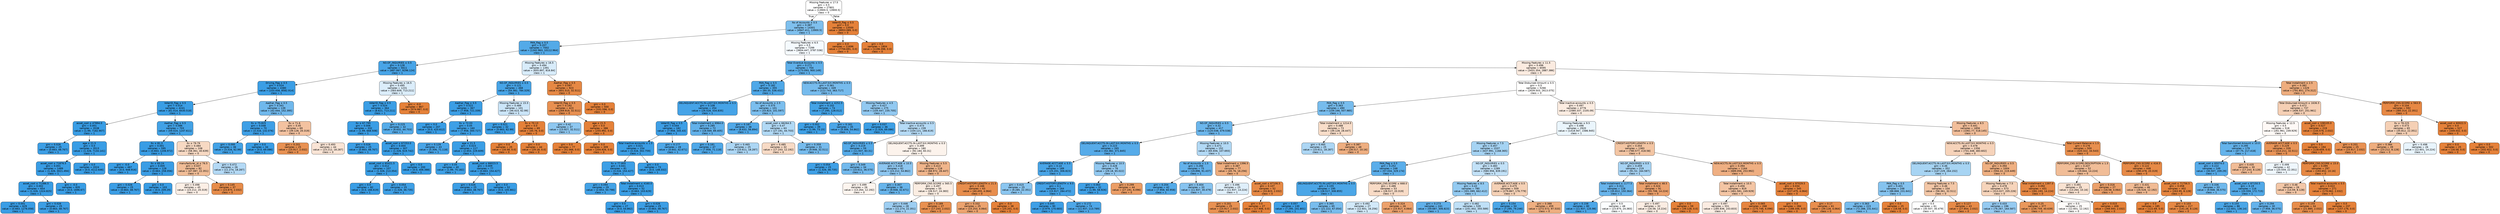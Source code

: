 digraph Tree {
node [shape=box, style="filled, rounded", color="black", fontname=helvetica] ;
edge [fontname=helvetica] ;
0 [label=<Missing Features &le; 17.5<br/>gini = 0.5<br/>samples = 27801<br/>value = [13900.5, 13900.5]<br/>class = 0>, fillcolor="#ffffff"] ;
1 [label=<No of Accounts &le; 0.5<br/>gini = 0.387<br/>samples = 14301<br/>value = [4947.411, 13900.5]<br/>class = 1>, fillcolor="#7fc0ee"] ;
0 -> 1 [labeldistance=2.5, labelangle=45, headlabel="True"] ;
2 [label=<PAN_flag &le; 0.5<br/>gini = 0.207<br/>samples = 7002<br/>value = [1342.963, 10112.964]<br/>class = 1>, fillcolor="#53aae8"] ;
1 -> 2 ;
3 [label=<NO.OF_INQUIRIES &le; 0.5<br/>gini = 0.128<br/>samples = 5611<br/>value = [687.067, 9296.124]<br/>class = 1>, fillcolor="#48a4e7"] ;
2 -> 3 ;
4 [label=<Driving_flag &le; 0.5<br/>gini = 0.024<br/>samples = 4380<br/>value = [103.458, 8582.914]<br/>class = 1>, fillcolor="#3b9ee5"] ;
3 -> 4 ;
5 [label=<VoterID_flag &le; 0.5<br/>gini = 0.014<br/>samples = 4241<br/>value = [61.014, 8430.518]<br/>class = 1>, fillcolor="#3a9ee5"] ;
4 -> 5 ;
6 [label=<asset_cost &le; 47894.0<br/>gini = 0.001<br/>samples = 3538<br/>value = [1.99, 7182.907]<br/>class = 1>, fillcolor="#399de5"] ;
5 -> 6 ;
7 [label=<gini = 0.026<br/>samples = 25<br/>value = [0.663, 48.767]<br/>class = 1>, fillcolor="#3c9ee5"] ;
6 -> 7 ;
8 [label=<age &le; 21.5<br/>gini = 0.0<br/>samples = 3513<br/>value = [1.326, 7134.141]<br/>class = 1>, fillcolor="#399de5"] ;
6 -> 8 ;
9 [label=<asset_cost &le; 71876.5<br/>gini = 0.001<br/>samples = 1489<br/>value = [1.326, 3021.494]<br/>class = 1>, fillcolor="#399de5"] ;
8 -> 9 ;
10 [label=<asset_cost &le; 71386.5<br/>gini = 0.002<br/>samples = 654<br/>value = [1.326, 1324.825]<br/>class = 1>, fillcolor="#399de5"] ;
9 -> 10 ;
11 [label=<gini = 0.001<br/>samples = 629<br/>value = [0.663, 1276.058]<br/>class = 1>, fillcolor="#399de5"] ;
10 -> 11 ;
12 [label=<gini = 0.026<br/>samples = 25<br/>value = [0.663, 48.767]<br/>class = 1>, fillcolor="#3c9ee5"] ;
10 -> 12 ;
13 [label=<gini = -0.0<br/>samples = 835<br/>value = [0.0, 1696.67]<br/>class = 1>, fillcolor="#399de5"] ;
9 -> 13 ;
14 [label=<gini = 0.0<br/>samples = 2024<br/>value = [0.0, 4112.646]<br/>class = 1>, fillcolor="#399de5"] ;
8 -> 14 ;
15 [label=<Aadhar_flag &le; 0.5<br/>gini = 0.086<br/>samples = 703<br/>value = [59.024, 1247.611]<br/>class = 1>, fillcolor="#42a2e6"] ;
5 -> 15 ;
16 [label=<ltv &le; 81.3<br/>gini = 0.001<br/>samples = 595<br/>value = [0.663, 1206.972]<br/>class = 1>, fillcolor="#399de5"] ;
15 -> 16 ;
17 [label=<gini = -0.0<br/>samples = 467<br/>value = [0.0, 948.916]<br/>class = 1>, fillcolor="#399de5"] ;
16 -> 17 ;
18 [label=<ltv &le; 83.24<br/>gini = 0.005<br/>samples = 128<br/>value = [0.663, 258.056]<br/>class = 1>, fillcolor="#3a9de5"] ;
16 -> 18 ;
19 [label=<gini = 0.026<br/>samples = 25<br/>value = [0.663, 48.767]<br/>class = 1>, fillcolor="#3c9ee5"] ;
18 -> 19 ;
20 [label=<gini = 0.0<br/>samples = 103<br/>value = [0.0, 209.29]<br/>class = 1>, fillcolor="#399de5"] ;
18 -> 20 ;
21 [label=<ltv &le; 79.79<br/>gini = 0.484<br/>samples = 108<br/>value = [58.361, 40.639]<br/>class = 0>, fillcolor="#f7d9c3"] ;
15 -> 21 ;
22 [label=<manufacturer_id &le; 76.5<br/>gini = 0.437<br/>samples = 82<br/>value = [47.087, 22.351]<br/>class = 0>, fillcolor="#f1bd97"] ;
21 -> 22 ;
23 [label=<gini = 0.498<br/>samples = 45<br/>value = [23.212, 20.319]<br/>class = 0>, fillcolor="#fcefe6"] ;
22 -> 23 ;
24 [label=<gini = 0.145<br/>samples = 37<br/>value = [23.875, 2.032]<br/>class = 0>, fillcolor="#e78c4a"] ;
22 -> 24 ;
25 [label=<gini = 0.472<br/>samples = 26<br/>value = [11.274, 18.287]<br/>class = 1>, fillcolor="#b3d9f5"] ;
21 -> 25 ;
26 [label=<Aadhar_flag &le; 0.5<br/>gini = 0.341<br/>samples = 139<br/>value = [42.444, 152.395]<br/>class = 1>, fillcolor="#70b8ec"] ;
4 -> 26 ;
27 [label=<ltv &le; 75.825<br/>gini = 0.048<br/>samples = 70<br/>value = [3.316, 132.076]<br/>class = 1>, fillcolor="#3e9fe6"] ;
26 -> 27 ;
28 [label=<gini = 0.095<br/>samples = 36<br/>value = [3.316, 62.99]<br/>class = 1>, fillcolor="#43a2e6"] ;
27 -> 28 ;
29 [label=<gini = 0.0<br/>samples = 34<br/>value = [0.0, 69.086]<br/>class = 1>, fillcolor="#399de5"] ;
27 -> 29 ;
30 [label=<ltv &le; 71.6<br/>gini = 0.45<br/>samples = 69<br/>value = [39.128, 20.319]<br/>class = 0>, fillcolor="#f3c2a0"] ;
26 -> 30 ;
31 [label=<gini = 0.201<br/>samples = 25<br/>value = [15.917, 2.032]<br/>class = 0>, fillcolor="#e89152"] ;
30 -> 31 ;
32 [label=<gini = 0.493<br/>samples = 44<br/>value = [23.212, 18.287]<br/>class = 0>, fillcolor="#f9e4d5"] ;
30 -> 32 ;
33 [label=<Missing Features &le; 16.5<br/>gini = 0.495<br/>samples = 1231<br/>value = [583.609, 713.211]<br/>class = 1>, fillcolor="#dbedfa"] ;
3 -> 33 ;
34 [label=<VoterID_flag &le; 0.5<br/>gini = 0.024<br/>samples = 364<br/>value = [8.621, 713.211]<br/>class = 1>, fillcolor="#3b9ee5"] ;
33 -> 34 ;
35 [label=<ltv &le; 67.795<br/>gini = 0.006<br/>samples = 332<br/>value = [1.99, 668.508]<br/>class = 1>, fillcolor="#3a9de5"] ;
34 -> 35 ;
36 [label=<gini = 0.026<br/>samples = 25<br/>value = [0.663, 48.767]<br/>class = 1>, fillcolor="#3c9ee5"] ;
35 -> 36 ;
37 [label=<asset_cost &le; 67253.0<br/>gini = 0.004<br/>samples = 307<br/>value = [1.326, 619.742]<br/>class = 1>, fillcolor="#399de5"] ;
35 -> 37 ;
38 [label=<asset_cost &le; 65421.5<br/>gini = 0.012<br/>samples = 107<br/>value = [1.326, 213.354]<br/>class = 1>, fillcolor="#3a9ee5"] ;
37 -> 38 ;
39 [label=<gini = 0.0<br/>samples = 82<br/>value = [0.0, 166.619]<br/>class = 1>, fillcolor="#399de5"] ;
38 -> 39 ;
40 [label=<gini = 0.054<br/>samples = 25<br/>value = [1.326, 46.735]<br/>class = 1>, fillcolor="#3fa0e6"] ;
38 -> 40 ;
41 [label=<gini = 0.0<br/>samples = 200<br/>value = [0.0, 406.388]<br/>class = 1>, fillcolor="#399de5"] ;
37 -> 41 ;
42 [label=<gini = 0.225<br/>samples = 32<br/>value = [6.632, 44.703]<br/>class = 1>, fillcolor="#56ace9"] ;
34 -> 42 ;
43 [label=<gini = -0.0<br/>samples = 867<br/>value = [574.987, 0.0]<br/>class = 0>, fillcolor="#e58139"] ;
33 -> 43 ;
44 [label=<Missing Features &le; 16.5<br/>gini = 0.494<br/>samples = 1391<br/>value = [655.897, 816.84]<br/>class = 1>, fillcolor="#d8ecfa"] ;
2 -> 44 ;
45 [label=<NO.OF_INQUIRIES &le; 0.5<br/>gini = 0.121<br/>samples = 468<br/>value = [54.382, 784.329]<br/>class = 1>, fillcolor="#47a4e7"] ;
44 -> 45 ;
46 [label=<Aadhar_flag &le; 0.5<br/>gini = 0.022<br/>samples = 367<br/>value = [7.958, 721.339]<br/>class = 1>, fillcolor="#3b9ee5"] ;
45 -> 46 ;
47 [label=<gini = 0.0<br/>samples = 207<br/>value = [0.0, 420.612]<br/>class = 1>, fillcolor="#399de5"] ;
46 -> 47 ;
48 [label=<ltv &le; 72.03<br/>gini = 0.05<br/>samples = 160<br/>value = [7.958, 300.727]<br/>class = 1>, fillcolor="#3ea0e6"] ;
46 -> 48 ;
49 [label=<gini = 0.129<br/>samples = 43<br/>value = [5.306, 71.118]<br/>class = 1>, fillcolor="#48a4e7"] ;
48 -> 49 ;
50 [label=<age &le; 21.5<br/>gini = 0.023<br/>samples = 117<br/>value = [2.653, 229.609]<br/>class = 1>, fillcolor="#3b9ee5"] ;
48 -> 50 ;
51 [label=<gini = 0.05<br/>samples = 40<br/>value = [1.99, 75.182]<br/>class = 1>, fillcolor="#3ea0e6"] ;
50 -> 51 ;
52 [label=<asset_cost &le; 66023.5<br/>gini = 0.009<br/>samples = 77<br/>value = [0.663, 154.427]<br/>class = 1>, fillcolor="#3a9de5"] ;
50 -> 52 ;
53 [label=<gini = 0.026<br/>samples = 25<br/>value = [0.663, 48.767]<br/>class = 1>, fillcolor="#3c9ee5"] ;
52 -> 53 ;
54 [label=<gini = 0.0<br/>samples = 52<br/>value = [0.0, 105.661]<br/>class = 1>, fillcolor="#399de5"] ;
52 -> 54 ;
55 [label=<Missing Features &le; 15.5<br/>gini = 0.489<br/>samples = 101<br/>value = [46.423, 62.99]<br/>class = 1>, fillcolor="#cbe5f8"] ;
45 -> 55 ;
56 [label=<gini = 0.021<br/>samples = 32<br/>value = [0.663, 62.99]<br/>class = 1>, fillcolor="#3b9ee5"] ;
55 -> 56 ;
57 [label=<ltv &le; 70.13<br/>gini = 0.0<br/>samples = 69<br/>value = [45.76, 0.0]<br/>class = 0>, fillcolor="#e58139"] ;
55 -> 57 ;
58 [label=<gini = 0.0<br/>samples = 25<br/>value = [16.58, 0.0]<br/>class = 0>, fillcolor="#e58139"] ;
57 -> 58 ;
59 [label=<gini = 0.0<br/>samples = 44<br/>value = [29.18, 0.0]<br/>class = 0>, fillcolor="#e58139"] ;
57 -> 59 ;
60 [label=<Aadhar_flag &le; 0.5<br/>gini = 0.097<br/>samples = 923<br/>value = [601.515, 32.511]<br/>class = 0>, fillcolor="#e68844"] ;
44 -> 60 ;
61 [label=<VoterID_flag &le; 0.5<br/>gini = 0.192<br/>samples = 423<br/>value = [269.919, 32.511]<br/>class = 0>, fillcolor="#e89051"] ;
60 -> 61 ;
62 [label=<gini = 0.42<br/>samples = 37<br/>value = [13.927, 32.511]<br/>class = 1>, fillcolor="#8ec7f0"] ;
61 -> 62 ;
63 [label=<age &le; 21.5<br/>gini = 0.0<br/>samples = 386<br/>value = [255.992, 0.0]<br/>class = 0>, fillcolor="#e58139"] ;
61 -> 63 ;
64 [label=<gini = 0.0<br/>samples = 77<br/>value = [51.066, 0.0]<br/>class = 0>, fillcolor="#e58139"] ;
63 -> 64 ;
65 [label=<gini = 0.0<br/>samples = 309<br/>value = [204.926, 0.0]<br/>class = 0>, fillcolor="#e58139"] ;
63 -> 65 ;
66 [label=<gini = 0.0<br/>samples = 500<br/>value = [331.596, 0.0]<br/>class = 0>, fillcolor="#e58139"] ;
60 -> 66 ;
67 [label=<Missing Features &le; 6.5<br/>gini = 0.5<br/>samples = 7299<br/>value = [3604.447, 3787.536]<br/>class = 1>, fillcolor="#f5fafe"] ;
1 -> 67 ;
68 [label=<Total Overdue Accounts &le; 0.5<br/>gini = 0.271<br/>samples = 704<br/>value = [173.093, 900.149]<br/>class = 1>, fillcolor="#5fb0ea"] ;
67 -> 68 ;
69 [label=<PAN_flag &le; 0.5<br/>gini = 0.182<br/>samples = 355<br/>value = [60.35, 536.432]<br/>class = 1>, fillcolor="#4fa8e8"] ;
68 -> 69 ;
70 [label=<DELINQUENT.ACCTS.IN.LAST.SIX.MONTHS &le; 0.5<br/>gini = 0.108<br/>samples = 254<br/>value = [26.528, 434.835]<br/>class = 1>, fillcolor="#45a3e7"] ;
69 -> 70 ;
71 [label=<VoterID_flag &le; 0.5<br/>gini = 0.044<br/>samples = 182<br/>value = [7.958, 345.43]<br/>class = 1>, fillcolor="#3e9fe6"] ;
70 -> 71 ;
72 [label=<Total Inactive accounts &le; 1.5<br/>gini = 0.021<br/>samples = 154<br/>value = [3.316, 302.759]<br/>class = 1>, fillcolor="#3b9ee5"] ;
71 -> 72 ;
73 [label=<ltv &le; 77.805<br/>gini = 0.041<br/>samples = 81<br/>value = [3.316, 154.427]<br/>class = 1>, fillcolor="#3d9fe6"] ;
72 -> 73 ;
74 [label=<gini = 0.094<br/>samples = 29<br/>value = [2.653, 50.798]<br/>class = 1>, fillcolor="#43a2e6"] ;
73 -> 74 ;
75 [label=<Total Installment &le; 4160.0<br/>gini = 0.013<br/>samples = 52<br/>value = [0.663, 103.629]<br/>class = 1>, fillcolor="#3a9ee5"] ;
73 -> 75 ;
76 [label=<gini = 0.0<br/>samples = 27<br/>value = [0.0, 54.862]<br/>class = 1>, fillcolor="#399de5"] ;
75 -> 76 ;
77 [label=<gini = 0.026<br/>samples = 25<br/>value = [0.663, 48.767]<br/>class = 1>, fillcolor="#3c9ee5"] ;
75 -> 77 ;
78 [label=<gini = 0.0<br/>samples = 73<br/>value = [0.0, 148.332]<br/>class = 1>, fillcolor="#399de5"] ;
72 -> 78 ;
79 [label=<gini = 0.177<br/>samples = 28<br/>value = [4.642, 42.671]<br/>class = 1>, fillcolor="#4fa8e8"] ;
71 -> 79 ;
80 [label=<Total Installment &le; 6964.0<br/>gini = 0.285<br/>samples = 72<br/>value = [18.569, 89.405]<br/>class = 1>, fillcolor="#62b1ea"] ;
70 -> 80 ;
81 [label=<gini = 0.181<br/>samples = 47<br/>value = [7.958, 71.118]<br/>class = 1>, fillcolor="#4fa8e8"] ;
80 -> 81 ;
82 [label=<gini = 0.465<br/>samples = 25<br/>value = [10.611, 18.287]<br/>class = 1>, fillcolor="#acd6f4"] ;
80 -> 82 ;
83 [label=<No of Accounts &le; 2.5<br/>gini = 0.375<br/>samples = 101<br/>value = [33.823, 101.597]<br/>class = 1>, fillcolor="#7bbeee"] ;
69 -> 83 ;
84 [label=<gini = 0.187<br/>samples = 38<br/>value = [6.632, 56.894]<br/>class = 1>, fillcolor="#50a8e8"] ;
83 -> 84 ;
85 [label=<asset_cost &le; 66264.5<br/>gini = 0.47<br/>samples = 63<br/>value = [27.191, 44.703]<br/>class = 1>, fillcolor="#b1d9f5"] ;
83 -> 85 ;
86 [label=<gini = 0.485<br/>samples = 32<br/>value = [17.243, 12.192]<br/>class = 0>, fillcolor="#f7dac5"] ;
85 -> 86 ;
87 [label=<gini = 0.359<br/>samples = 31<br/>value = [9.948, 32.511]<br/>class = 1>, fillcolor="#76bbed"] ;
85 -> 87 ;
88 [label=<NEW.ACCTS.IN.LAST.SIX.MONTHS &le; 0.5<br/>gini = 0.361<br/>samples = 349<br/>value = [112.743, 363.717]<br/>class = 1>, fillcolor="#76bbed"] ;
68 -> 88 ;
89 [label=<Total Installment &le; 4252.5<br/>gini = 0.102<br/>samples = 74<br/>value = [7.295, 128.012]<br/>class = 1>, fillcolor="#44a3e6"] ;
88 -> 89 ;
90 [label=<gini = 0.052<br/>samples = 39<br/>value = [1.99, 73.15]<br/>class = 1>, fillcolor="#3ea0e6"] ;
89 -> 90 ;
91 [label=<gini = 0.161<br/>samples = 35<br/>value = [5.306, 54.862]<br/>class = 1>, fillcolor="#4ca6e8"] ;
89 -> 91 ;
92 [label=<Missing Features &le; 4.5<br/>gini = 0.427<br/>samples = 275<br/>value = [105.447, 235.705]<br/>class = 1>, fillcolor="#92c9f1"] ;
88 -> 92 ;
93 [label=<gini = 0.037<br/>samples = 36<br/>value = [1.326, 69.086]<br/>class = 1>, fillcolor="#3d9fe5"] ;
92 -> 93 ;
94 [label=<Total Inactive accounts &le; 0.5<br/>gini = 0.473<br/>samples = 239<br/>value = [104.121, 166.619]<br/>class = 1>, fillcolor="#b5daf5"] ;
92 -> 94 ;
95 [label=<NO.OF_INQUIRIES &le; 0.5<br/>gini = 0.219<br/>samples = 59<br/>value = [11.937, 83.31]<br/>class = 1>, fillcolor="#55abe9"] ;
94 -> 95 ;
96 [label=<gini = 0.054<br/>samples = 25<br/>value = [1.326, 46.735]<br/>class = 1>, fillcolor="#3fa0e6"] ;
95 -> 96 ;
97 [label=<gini = 0.349<br/>samples = 34<br/>value = [10.611, 36.575]<br/>class = 1>, fillcolor="#72b9ed"] ;
95 -> 97 ;
98 [label=<DELINQUENT.ACCTS.IN.LAST.SIX.MONTHS &le; 0.5<br/>gini = 0.499<br/>samples = 180<br/>value = [92.184, 83.31]<br/>class = 0>, fillcolor="#fcf3ec"] ;
94 -> 98 ;
99 [label=<AVERAGE.ACCT.AGE &le; 10.5<br/>gini = 0.418<br/>samples = 62<br/>value = [23.212, 54.862]<br/>class = 1>, fillcolor="#8dc6f0"] ;
98 -> 99 ;
100 [label=<gini = 0.499<br/>samples = 26<br/>value = [13.264, 12.192]<br/>class = 0>, fillcolor="#fdf5ef"] ;
99 -> 100 ;
101 [label=<gini = 0.307<br/>samples = 36<br/>value = [9.948, 42.671]<br/>class = 1>, fillcolor="#67b4eb"] ;
99 -> 101 ;
102 [label=<Missing Features &le; 5.5<br/>gini = 0.413<br/>samples = 118<br/>value = [68.972, 28.447]<br/>class = 0>, fillcolor="#f0b58b"] ;
98 -> 102 ;
103 [label=<PERFORM_CNS.SCORE &le; 565.5<br/>gini = 0.497<br/>samples = 55<br/>value = [28.517, 24.383]<br/>class = 0>, fillcolor="#fbede2"] ;
102 -> 103 ;
104 [label=<gini = 0.446<br/>samples = 28<br/>value = [11.274, 22.351]<br/>class = 1>, fillcolor="#9dcef2"] ;
103 -> 104 ;
105 [label=<gini = 0.189<br/>samples = 27<br/>value = [17.243, 2.032]<br/>class = 0>, fillcolor="#e89050"] ;
103 -> 105 ;
106 [label=<CREDIT.HISTORY.LENGTH &le; 21.5<br/>gini = 0.166<br/>samples = 63<br/>value = [40.455, 4.064]<br/>class = 0>, fillcolor="#e88e4d"] ;
102 -> 106 ;
107 [label=<gini = 0.332<br/>samples = 25<br/>value = [15.253, 4.064]<br/>class = 0>, fillcolor="#eca36e"] ;
106 -> 107 ;
108 [label=<gini = -0.0<br/>samples = 38<br/>value = [25.201, 0.0]<br/>class = 0>, fillcolor="#e58139"] ;
106 -> 108 ;
109 [label=<Missing Features &le; 11.5<br/>gini = 0.496<br/>samples = 6595<br/>value = [3431.354, 2887.386]<br/>class = 0>, fillcolor="#fbebe0"] ;
67 -> 109 ;
110 [label=<Total Disbursed Amount &le; 0.5<br/>gini = 0.5<br/>samples = 5266<br/>value = [2639.503, 2613.075]<br/>class = 0>, fillcolor="#fffefd"] ;
109 -> 110 ;
111 [label=<PAN_flag &le; 0.5<br/>gini = 0.363<br/>samples = 490<br/>value = [159.166, 507.985]<br/>class = 1>, fillcolor="#77bced"] ;
110 -> 111 ;
112 [label=<NO.OF_INQUIRIES &le; 0.5<br/>gini = 0.32<br/>samples = 417<br/>value = [120.038, 479.538]<br/>class = 1>, fillcolor="#6bb6ec"] ;
111 -> 112 ;
113 [label=<DELINQUENT.ACCTS.IN.LAST.SIX.MONTHS &le; 0.5<br/>gini = 0.223<br/>samples = 265<br/>value = [54.382, 371.845]<br/>class = 1>, fillcolor="#56abe9"] ;
112 -> 113 ;
114 [label=<AVERAGE.ACCT.AGE &le; 5.5<br/>gini = 0.14<br/>samples = 189<br/>value = [25.201, 306.823]<br/>class = 1>, fillcolor="#49a5e7"] ;
113 -> 114 ;
115 [label=<gini = 0.415<br/>samples = 25<br/>value = [9.285, 22.351]<br/>class = 1>, fillcolor="#8bc6f0"] ;
114 -> 115 ;
116 [label=<CREDIT.HISTORY.LENGTH &le; 9.5<br/>gini = 0.1<br/>samples = 164<br/>value = [15.917, 284.472]<br/>class = 1>, fillcolor="#44a2e6"] ;
114 -> 116 ;
117 [label=<gini = 0.045<br/>samples = 90<br/>value = [3.979, 170.683]<br/>class = 1>, fillcolor="#3e9fe6"] ;
116 -> 117 ;
118 [label=<gini = 0.172<br/>samples = 74<br/>value = [11.937, 113.789]<br/>class = 1>, fillcolor="#4ea7e8"] ;
116 -> 118 ;
119 [label=<Missing Features &le; 10.5<br/>gini = 0.428<br/>samples = 76<br/>value = [29.18, 65.022]<br/>class = 1>, fillcolor="#92c9f1"] ;
113 -> 119 ;
120 [label=<gini = 0.063<br/>samples = 32<br/>value = [1.99, 58.926]<br/>class = 1>, fillcolor="#40a0e6"] ;
119 -> 120 ;
121 [label=<gini = 0.299<br/>samples = 44<br/>value = [27.191, 6.096]<br/>class = 0>, fillcolor="#eb9d65"] ;
119 -> 121 ;
122 [label=<Missing Features &le; 10.5<br/>gini = 0.471<br/>samples = 152<br/>value = [65.656, 107.693]<br/>class = 1>, fillcolor="#b2d9f5"] ;
112 -> 122 ;
123 [label=<No of Accounts &le; 1.5<br/>gini = 0.294<br/>samples = 75<br/>value = [19.896, 91.437]<br/>class = 1>, fillcolor="#64b2eb"] ;
122 -> 123 ;
124 [label=<gini = 0.204<br/>samples = 42<br/>value = [7.958, 60.958]<br/>class = 1>, fillcolor="#53aae8"] ;
123 -> 124 ;
125 [label=<gini = 0.404<br/>samples = 33<br/>value = [11.937, 30.479]<br/>class = 1>, fillcolor="#87c3ef"] ;
123 -> 125 ;
126 [label=<Total Installment &le; 1396.5<br/>gini = 0.387<br/>samples = 77<br/>value = [45.76, 16.256]<br/>class = 0>, fillcolor="#eeae7f"] ;
122 -> 126 ;
127 [label=<gini = 0.496<br/>samples = 25<br/>value = [11.937, 14.224]<br/>class = 1>, fillcolor="#dfeffb"] ;
126 -> 127 ;
128 [label=<asset_cost &le; 67106.5<br/>gini = 0.107<br/>samples = 52<br/>value = [33.823, 2.032]<br/>class = 0>, fillcolor="#e78945"] ;
126 -> 128 ;
129 [label=<gini = 0.201<br/>samples = 25<br/>value = [15.917, 2.032]<br/>class = 0>, fillcolor="#e89152"] ;
128 -> 129 ;
130 [label=<gini = 0.0<br/>samples = 27<br/>value = [17.906, 0.0]<br/>class = 0>, fillcolor="#e58139"] ;
128 -> 130 ;
131 [label=<Total Installment &le; 1214.5<br/>gini = 0.488<br/>samples = 73<br/>value = [39.128, 28.447]<br/>class = 0>, fillcolor="#f8ddc9"] ;
111 -> 131 ;
132 [label=<gini = 0.465<br/>samples = 25<br/>value = [10.611, 18.287]<br/>class = 1>, fillcolor="#acd6f4"] ;
131 -> 132 ;
133 [label=<gini = 0.387<br/>samples = 48<br/>value = [28.517, 10.16]<br/>class = 0>, fillcolor="#eeae80"] ;
131 -> 133 ;
134 [label=<Total Inactive accounts &le; 0.5<br/>gini = 0.497<br/>samples = 4776<br/>value = [2480.337, 2105.09]<br/>class = 0>, fillcolor="#fbece1"] ;
110 -> 134 ;
135 [label=<Missing Features &le; 9.5<br/>gini = 0.498<br/>samples = 2920<br/>value = [1418.567, 1586.945]<br/>class = 1>, fillcolor="#eaf5fc"] ;
134 -> 135 ;
136 [label=<Missing Features &le; 7.5<br/>gini = 0.457<br/>samples = 1537<br/>value = [637.991, 1168.365]<br/>class = 1>, fillcolor="#a5d3f3"] ;
135 -> 136 ;
137 [label=<PAN_flag &le; 0.5<br/>gini = 0.252<br/>samples = 248<br/>value = [57.034, 329.174]<br/>class = 1>, fillcolor="#5baeea"] ;
136 -> 137 ;
138 [label=<DELINQUENT.ACCTS.IN.LAST.SIX.MONTHS &le; 0.5<br/>gini = 0.155<br/>samples = 195<br/>value = [28.517, 308.855]<br/>class = 1>, fillcolor="#4ba6e7"] ;
137 -> 138 ;
139 [label=<gini = 0.057<br/>samples = 130<br/>value = [7.295, 241.801]<br/>class = 1>, fillcolor="#3fa0e6"] ;
138 -> 139 ;
140 [label=<gini = 0.365<br/>samples = 65<br/>value = [21.222, 67.054]<br/>class = 1>, fillcolor="#78bced"] ;
138 -> 140 ;
141 [label=<PERFORM_CNS.SCORE &le; 668.0<br/>gini = 0.486<br/>samples = 53<br/>value = [28.517, 20.319]<br/>class = 0>, fillcolor="#f8dbc6"] ;
137 -> 141 ;
142 [label=<gini = 0.492<br/>samples = 27<br/>value = [12.601, 16.256]<br/>class = 1>, fillcolor="#d2e9f9"] ;
141 -> 142 ;
143 [label=<gini = 0.324<br/>samples = 26<br/>value = [15.917, 4.064]<br/>class = 0>, fillcolor="#eca16c"] ;
141 -> 143 ;
144 [label=<NO.OF_INQUIRIES &le; 0.5<br/>gini = 0.483<br/>samples = 1289<br/>value = [580.956, 839.191]<br/>class = 1>, fillcolor="#c2e1f7"] ;
136 -> 144 ;
145 [label=<Missing Features &le; 8.5<br/>gini = 0.43<br/>samples = 780<br/>value = [301.089, 662.412]<br/>class = 1>, fillcolor="#93caf1"] ;
144 -> 145 ;
146 [label=<gini = 0.273<br/>samples = 241<br/>value = [59.687, 306.823]<br/>class = 1>, fillcolor="#60b0ea"] ;
145 -> 146 ;
147 [label=<gini = 0.482<br/>samples = 539<br/>value = [241.402, 355.589]<br/>class = 1>, fillcolor="#bfe0f7"] ;
145 -> 147 ;
148 [label=<AVERAGE.ACCT.AGE &le; 0.5<br/>gini = 0.475<br/>samples = 509<br/>value = [279.867, 176.779]<br/>class = 0>, fillcolor="#f5d1b6"] ;
144 -> 148 ;
149 [label=<gini = 0.154<br/>samples = 50<br/>value = [7.295, 79.246]<br/>class = 1>, fillcolor="#4ba6e7"] ;
148 -> 149 ;
150 [label=<gini = 0.388<br/>samples = 459<br/>value = [272.572, 97.533]<br/>class = 0>, fillcolor="#eeae80"] ;
148 -> 150 ;
151 [label=<CREDIT.HISTORY.LENGTH &le; 0.5<br/>gini = 0.454<br/>samples = 1383<br/>value = [780.577, 418.58]<br/>class = 0>, fillcolor="#f3c5a3"] ;
135 -> 151 ;
152 [label=<NO.OF_INQUIRIES &le; 0.5<br/>gini = 0.459<br/>samples = 219<br/>value = [91.52, 164.587]<br/>class = 1>, fillcolor="#a7d3f3"] ;
151 -> 152 ;
153 [label=<Total Installment &le; 1177.5<br/>gini = 0.311<br/>samples = 128<br/>value = [35.812, 150.364]<br/>class = 1>, fillcolor="#68b4eb"] ;
152 -> 153 ;
154 [label=<gini = 0.158<br/>samples = 80<br/>value = [11.937, 125.98]<br/>class = 1>, fillcolor="#4ca6e7"] ;
153 -> 154 ;
155 [label=<gini = 0.5<br/>samples = 48<br/>value = [23.875, 24.383]<br/>class = 1>, fillcolor="#fbfdfe"] ;
153 -> 155 ;
156 [label=<Total Installment &le; 48.5<br/>gini = 0.324<br/>samples = 91<br/>value = [55.708, 14.224]<br/>class = 0>, fillcolor="#eca16c"] ;
152 -> 156 ;
157 [label=<gini = 0.497<br/>samples = 32<br/>value = [16.58, 14.224]<br/>class = 0>, fillcolor="#fbede3"] ;
156 -> 157 ;
158 [label=<gini = 0.0<br/>samples = 59<br/>value = [39.128, 0.0]<br/>class = 0>, fillcolor="#e58139"] ;
156 -> 158 ;
159 [label=<NEW.ACCTS.IN.LAST.SIX.MONTHS &le; 0.5<br/>gini = 0.394<br/>samples = 1164<br/>value = [689.056, 253.992]<br/>class = 0>, fillcolor="#efaf82"] ;
151 -> 159 ;
160 [label=<Total Installment &le; 10.5<br/>gini = 0.456<br/>samples = 819<br/>value = [461.581, 249.929]<br/>class = 0>, fillcolor="#f3c5a4"] ;
159 -> 160 ;
161 [label=<gini = 0.497<br/>samples = 551<br/>value = [285.836, 243.833]<br/>class = 0>, fillcolor="#fbece2"] ;
160 -> 161 ;
162 [label=<gini = 0.065<br/>samples = 268<br/>value = [175.746, 6.096]<br/>class = 0>, fillcolor="#e68540"] ;
160 -> 162 ;
163 [label=<asset_cost &le; 97029.5<br/>gini = 0.034<br/>samples = 345<br/>value = [227.475, 4.064]<br/>class = 0>, fillcolor="#e5833d"] ;
159 -> 163 ;
164 [label=<gini = 0.0<br/>samples = 284<br/>value = [188.346, 0.0]<br/>class = 0>, fillcolor="#e58139"] ;
163 -> 164 ;
165 [label=<gini = 0.17<br/>samples = 61<br/>value = [39.128, 4.064]<br/>class = 0>, fillcolor="#e88e4e"] ;
163 -> 165 ;
166 [label=<Missing Features &le; 8.5<br/>gini = 0.441<br/>samples = 1856<br/>value = [1061.77, 518.145]<br/>class = 0>, fillcolor="#f2be9a"] ;
134 -> 166 ;
167 [label=<NEW.ACCTS.IN.LAST.SIX.MONTHS &le; 0.5<br/>gini = 0.478<br/>samples = 1356<br/>value = [741.448, 483.602]<br/>class = 0>, fillcolor="#f6d3ba"] ;
166 -> 167 ;
168 [label=<DELINQUENT.ACCTS.IN.LAST.SIX.MONTHS &le; 0.5<br/>gini = 0.46<br/>samples = 352<br/>value = [147.229, 264.152]<br/>class = 1>, fillcolor="#a7d4f3"] ;
167 -> 168 ;
169 [label=<PAN_flag &le; 0.5<br/>gini = 0.401<br/>samples = 248<br/>value = [88.868, 231.641]<br/>class = 1>, fillcolor="#85c3ef"] ;
168 -> 169 ;
170 [label=<gini = 0.363<br/>samples = 223<br/>value = [72.288, 231.641]<br/>class = 1>, fillcolor="#77bced"] ;
169 -> 170 ;
171 [label=<gini = 0.0<br/>samples = 25<br/>value = [16.58, 0.0]<br/>class = 0>, fillcolor="#e58139"] ;
169 -> 171 ;
172 [label=<Missing Features &le; 7.5<br/>gini = 0.46<br/>samples = 104<br/>value = [58.361, 32.511]<br/>class = 0>, fillcolor="#f3c7a7"] ;
168 -> 172 ;
173 [label=<gini = 0.5<br/>samples = 61<br/>value = [30.507, 30.479]<br/>class = 0>, fillcolor="#ffffff"] ;
172 -> 173 ;
174 [label=<gini = 0.127<br/>samples = 43<br/>value = [27.854, 2.032]<br/>class = 0>, fillcolor="#e78a47"] ;
172 -> 174 ;
175 [label=<NO.OF_INQUIRIES &le; 0.5<br/>gini = 0.394<br/>samples = 1004<br/>value = [594.22, 219.449]<br/>class = 0>, fillcolor="#efb082"] ;
167 -> 175 ;
176 [label=<Missing Features &le; 7.5<br/>gini = 0.478<br/>samples = 573<br/>value = [313.027, 205.226]<br/>class = 0>, fillcolor="#f6d4bb"] ;
175 -> 176 ;
177 [label=<gini = 0.433<br/>samples = 196<br/>value = [76.267, 164.587]<br/>class = 1>, fillcolor="#95caf1"] ;
176 -> 177 ;
178 [label=<gini = 0.25<br/>samples = 377<br/>value = [236.759, 40.639]<br/>class = 0>, fillcolor="#e9975b"] ;
176 -> 178 ;
179 [label=<Total Installment &le; 1397.0<br/>gini = 0.092<br/>samples = 431<br/>value = [281.193, 14.224]<br/>class = 0>, fillcolor="#e68743"] ;
175 -> 179 ;
180 [label=<gini = 0.5<br/>samples = 25<br/>value = [12.601, 12.192]<br/>class = 0>, fillcolor="#fefbf9"] ;
179 -> 180 ;
181 [label=<gini = 0.015<br/>samples = 406<br/>value = [268.593, 2.032]<br/>class = 0>, fillcolor="#e5823a"] ;
179 -> 181 ;
182 [label=<Total Current Balance &le; 1.5<br/>gini = 0.176<br/>samples = 500<br/>value = [320.322, 34.543]<br/>class = 0>, fillcolor="#e88f4e"] ;
166 -> 182 ;
183 [label=<PERFORM_CNS.SCORE.DESCRIPTION &le; 1.5<br/>gini = 0.437<br/>samples = 52<br/>value = [29.844, 14.224]<br/>class = 0>, fillcolor="#f1bd97"] ;
182 -> 183 ;
184 [label=<gini = 0.491<br/>samples = 25<br/>value = [13.264, 10.16]<br/>class = 0>, fillcolor="#f9e2d1"] ;
183 -> 184 ;
185 [label=<gini = 0.316<br/>samples = 27<br/>value = [16.58, 4.064]<br/>class = 0>, fillcolor="#eba06a"] ;
183 -> 185 ;
186 [label=<PERFORM_CNS.SCORE &le; 416.5<br/>gini = 0.122<br/>samples = 448<br/>value = [290.478, 20.319]<br/>class = 0>, fillcolor="#e78a47"] ;
182 -> 186 ;
187 [label=<gini = 0.431<br/>samples = 46<br/>value = [26.528, 12.192]<br/>class = 0>, fillcolor="#f1bb94"] ;
186 -> 187 ;
188 [label=<asset_cost &le; 71756.5<br/>gini = 0.058<br/>samples = 402<br/>value = [263.95, 8.128]<br/>class = 0>, fillcolor="#e6853f"] ;
186 -> 188 ;
189 [label=<gini = 0.0<br/>samples = 185<br/>value = [122.69, 0.0]<br/>class = 0>, fillcolor="#e58139"] ;
188 -> 189 ;
190 [label=<gini = 0.103<br/>samples = 217<br/>value = [141.26, 8.128]<br/>class = 0>, fillcolor="#e68844"] ;
188 -> 190 ;
191 [label=<Total Installment &le; 2.5<br/>gini = 0.382<br/>samples = 1329<br/>value = [791.851, 274.312]<br/>class = 0>, fillcolor="#eead7e"] ;
109 -> 191 ;
192 [label=<Total Disbursed Amount &le; 1636.5<br/>gini = 0.472<br/>samples = 737<br/>value = [406.537, 251.961]<br/>class = 0>, fillcolor="#f5cfb4"] ;
191 -> 192 ;
193 [label=<Missing Features &le; 12.5<br/>gini = 0.5<br/>samples = 518<br/>value = [261.961, 249.929]<br/>class = 0>, fillcolor="#fef9f6"] ;
192 -> 193 ;
194 [label=<Total Sanctioned Amount &le; 10.0<br/>gini = 0.295<br/>samples = 179<br/>value = [47.75, 217.418]<br/>class = 1>, fillcolor="#64b3eb"] ;
193 -> 194 ;
195 [label=<asset_cost &le; 65074.0<br/>gini = 0.222<br/>samples = 149<br/>value = [30.507, 209.29]<br/>class = 1>, fillcolor="#56abe9"] ;
194 -> 195 ;
196 [label=<gini = 0.336<br/>samples = 33<br/>value = [9.948, 36.575]<br/>class = 1>, fillcolor="#6fb8ec"] ;
195 -> 196 ;
197 [label=<asset_cost &le; 87150.5<br/>gini = 0.19<br/>samples = 116<br/>value = [20.559, 172.715]<br/>class = 1>, fillcolor="#51a9e8"] ;
195 -> 197 ;
198 [label=<gini = 0.155<br/>samples = 86<br/>value = [12.601, 136.14]<br/>class = 1>, fillcolor="#4ba6e7"] ;
197 -> 198 ;
199 [label=<gini = 0.294<br/>samples = 30<br/>value = [7.958, 36.575]<br/>class = 1>, fillcolor="#64b2eb"] ;
197 -> 199 ;
200 [label=<gini = 0.435<br/>samples = 30<br/>value = [17.243, 8.128]<br/>class = 0>, fillcolor="#f1bc96"] ;
194 -> 200 ;
201 [label=<AVERAGE.ACCT.AGE &le; 0.5<br/>gini = 0.229<br/>samples = 339<br/>value = [214.211, 32.511]<br/>class = 0>, fillcolor="#e99457"] ;
193 -> 201 ;
202 [label=<gini = 0.499<br/>samples = 42<br/>value = [20.559, 22.351]<br/>class = 1>, fillcolor="#eff7fd"] ;
201 -> 202 ;
203 [label=<PERFORM_CNS.SCORE &le; 15.0<br/>gini = 0.095<br/>samples = 297<br/>value = [193.652, 10.16]<br/>class = 0>, fillcolor="#e68843"] ;
201 -> 203 ;
204 [label=<gini = 0.46<br/>samples = 26<br/>value = [14.59, 8.128]<br/>class = 0>, fillcolor="#f3c7a7"] ;
203 -> 204 ;
205 [label=<Total Inactive accounts &le; 0.5<br/>gini = 0.022<br/>samples = 271<br/>value = [179.062, 2.032]<br/>class = 0>, fillcolor="#e5823b"] ;
203 -> 205 ;
206 [label=<gini = 0.155<br/>samples = 34<br/>value = [21.885, 2.032]<br/>class = 0>, fillcolor="#e78d4b"] ;
205 -> 206 ;
207 [label=<gini = 0.0<br/>samples = 237<br/>value = [157.176, 0.0]<br/>class = 0>, fillcolor="#e58139"] ;
205 -> 207 ;
208 [label=<asset_cost &le; 108105.0<br/>gini = 0.027<br/>samples = 219<br/>value = [144.576, 2.032]<br/>class = 0>, fillcolor="#e5833c"] ;
192 -> 208 ;
209 [label=<gini = 0.0<br/>samples = 194<br/>value = [128.659, 0.0]<br/>class = 0>, fillcolor="#e58139"] ;
208 -> 209 ;
210 [label=<gini = 0.201<br/>samples = 25<br/>value = [15.917, 2.032]<br/>class = 0>, fillcolor="#e89152"] ;
208 -> 210 ;
211 [label=<PERFORM_CNS.SCORE &le; 563.5<br/>gini = 0.104<br/>samples = 592<br/>value = [385.314, 22.351]<br/>class = 0>, fillcolor="#e78844"] ;
191 -> 211 ;
212 [label=<ltv &le; 78.225<br/>gini = 0.473<br/>samples = 65<br/>value = [35.812, 22.351]<br/>class = 0>, fillcolor="#f5d0b5"] ;
211 -> 212 ;
213 [label=<gini = 0.384<br/>samples = 39<br/>value = [23.212, 8.128]<br/>class = 0>, fillcolor="#eead7e"] ;
212 -> 213 ;
214 [label=<gini = 0.498<br/>samples = 26<br/>value = [12.601, 14.224]<br/>class = 1>, fillcolor="#e8f4fc"] ;
212 -> 214 ;
215 [label=<asset_cost &le; 60022.5<br/>gini = 0.0<br/>samples = 527<br/>value = [349.502, 0.0]<br/>class = 0>, fillcolor="#e58139"] ;
211 -> 215 ;
216 [label=<gini = 0.0<br/>samples = 25<br/>value = [16.58, 0.0]<br/>class = 0>, fillcolor="#e58139"] ;
215 -> 216 ;
217 [label=<gini = 0.0<br/>samples = 502<br/>value = [332.922, 0.0]<br/>class = 0>, fillcolor="#e58139"] ;
215 -> 217 ;
218 [label=<VoterID_flag &le; 0.5<br/>gini = 0.0<br/>samples = 13500<br/>value = [8953.089, 0.0]<br/>class = 0>, fillcolor="#e58139"] ;
0 -> 218 [labeldistance=2.5, labelangle=-45, headlabel="False"] ;
219 [label=<gini = 0.0<br/>samples = 11696<br/>value = [7756.691, 0.0]<br/>class = 0>, fillcolor="#e58139"] ;
218 -> 219 ;
220 [label=<gini = 0.0<br/>samples = 1804<br/>value = [1196.398, 0.0]<br/>class = 0>, fillcolor="#e58139"] ;
218 -> 220 ;
}
